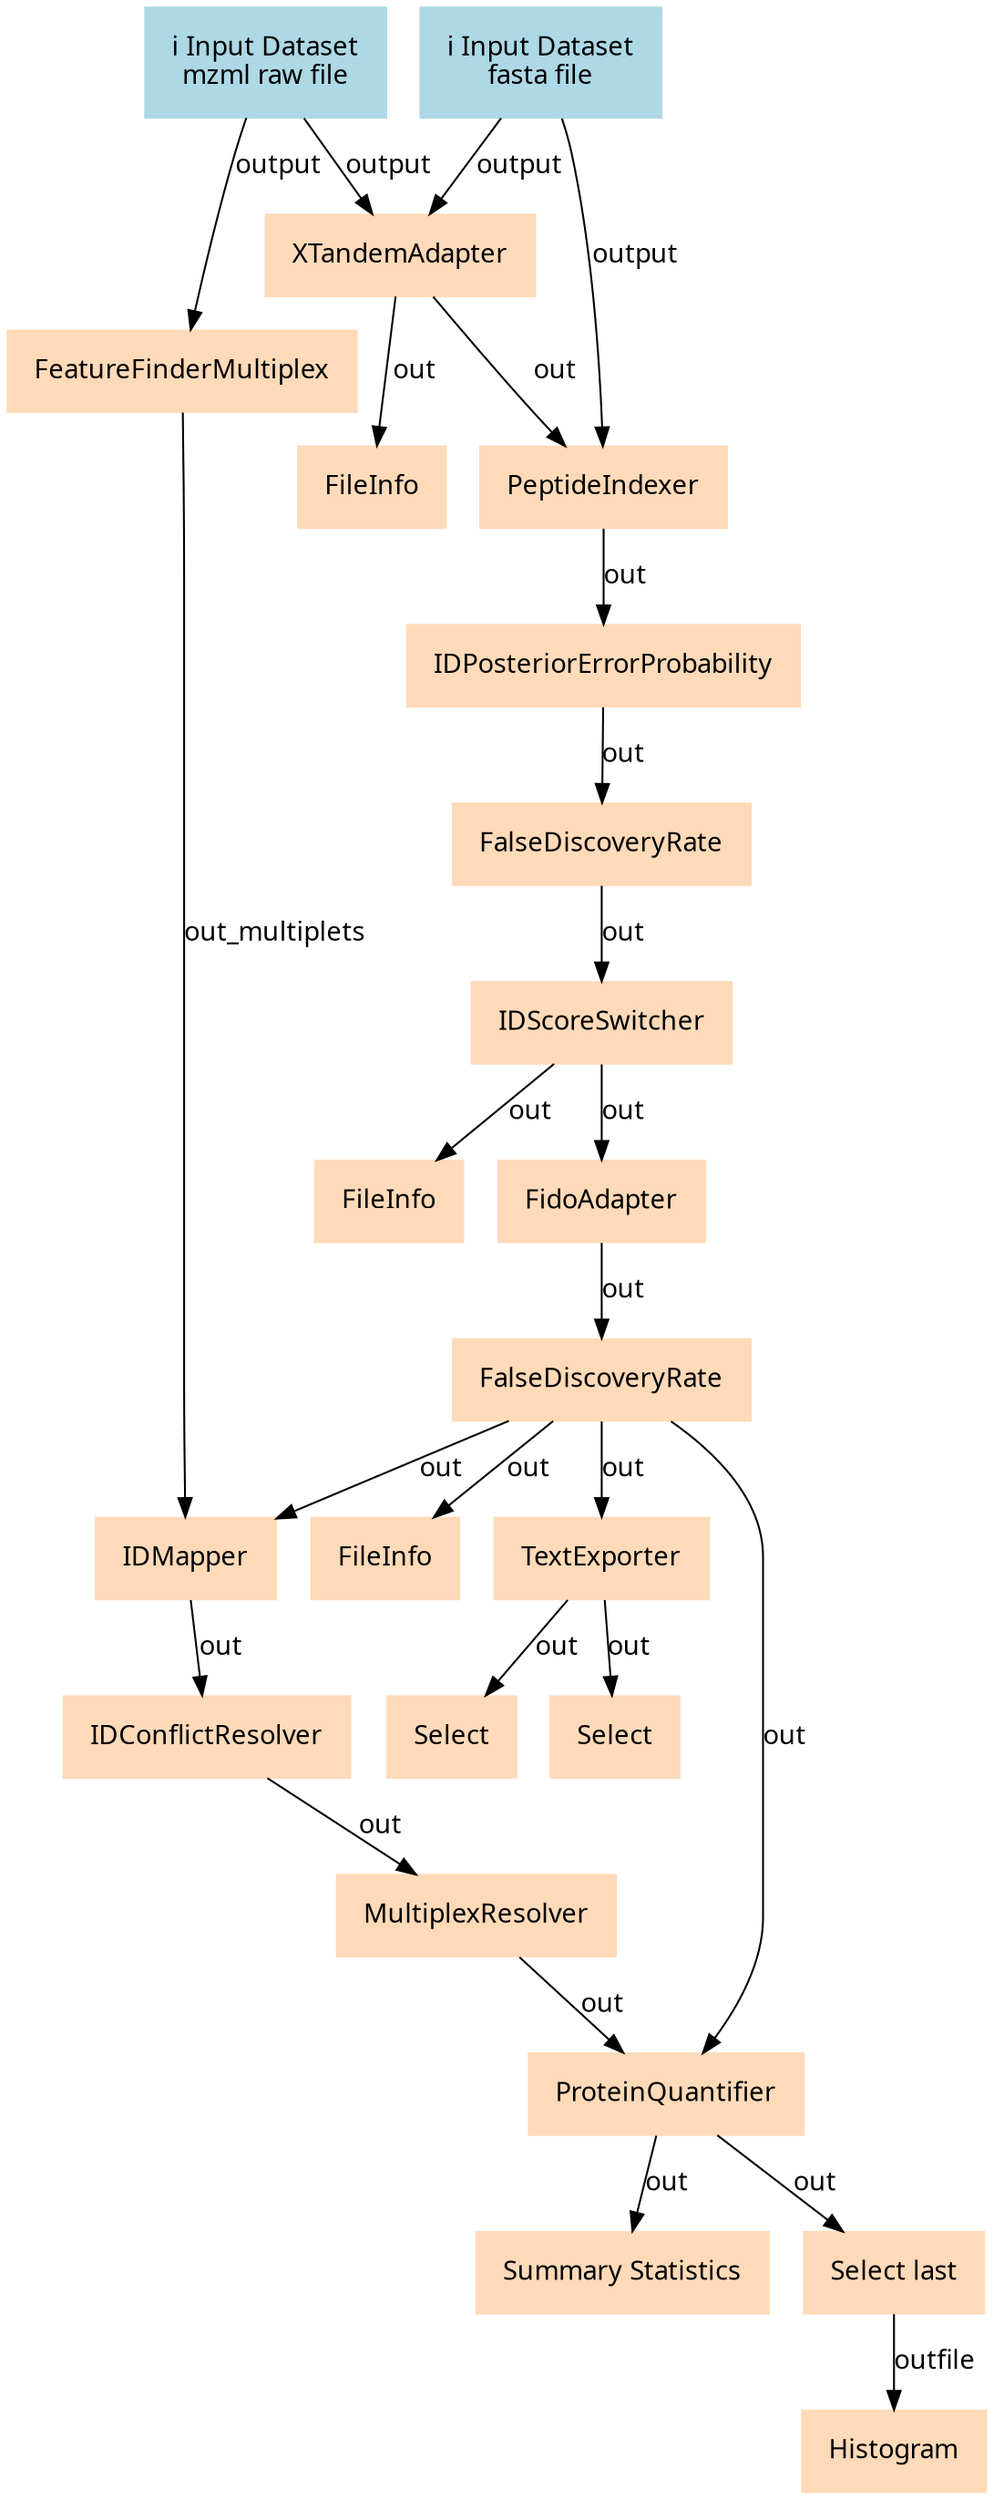 digraph main {
  node [fontname="Atkinson Hyperlegible", shape=box, color=white,style=filled,color=peachpuff,margin="0.2,0.2"];
  edge [fontname="Atkinson Hyperlegible"];
  0[color=lightblue,label="ℹ️ Input Dataset\nmzml raw file"]
  1[color=lightblue,label="ℹ️ Input Dataset\nfasta file"]
  2[label="FeatureFinderMultiplex"]
  0 -> 2 [label="output"]
  3[label="XTandemAdapter"]
  1 -> 3 [label="output"]
  0 -> 3 [label="output"]
  4[label="FileInfo"]
  3 -> 4 [label="out"]
  5[label="PeptideIndexer"]
  1 -> 5 [label="output"]
  3 -> 5 [label="out"]
  6[label="IDPosteriorErrorProbability"]
  5 -> 6 [label="out"]
  7[label="FalseDiscoveryRate"]
  6 -> 7 [label="out"]
  8[label="IDScoreSwitcher"]
  7 -> 8 [label="out"]
  9[label="FileInfo"]
  8 -> 9 [label="out"]
  10[label="FidoAdapter"]
  8 -> 10 [label="out"]
  11[label="FalseDiscoveryRate"]
  10 -> 11 [label="out"]
  12[label="FileInfo"]
  11 -> 12 [label="out"]
  13[label="TextExporter"]
  11 -> 13 [label="out"]
  14[label="IDMapper"]
  11 -> 14 [label="out"]
  2 -> 14 [label="out_multiplets"]
  15[label="Select"]
  13 -> 15 [label="out"]
  16[label="Select"]
  13 -> 16 [label="out"]
  17[label="IDConflictResolver"]
  14 -> 17 [label="out"]
  18[label="MultiplexResolver"]
  17 -> 18 [label="out"]
  19[label="ProteinQuantifier"]
  18 -> 19 [label="out"]
  11 -> 19 [label="out"]
  20[label="Summary Statistics"]
  19 -> 20 [label="out"]
  21[label="Select last"]
  19 -> 21 [label="out"]
  22[label="Histogram"]
  21 -> 22 [label="outfile"]
}
